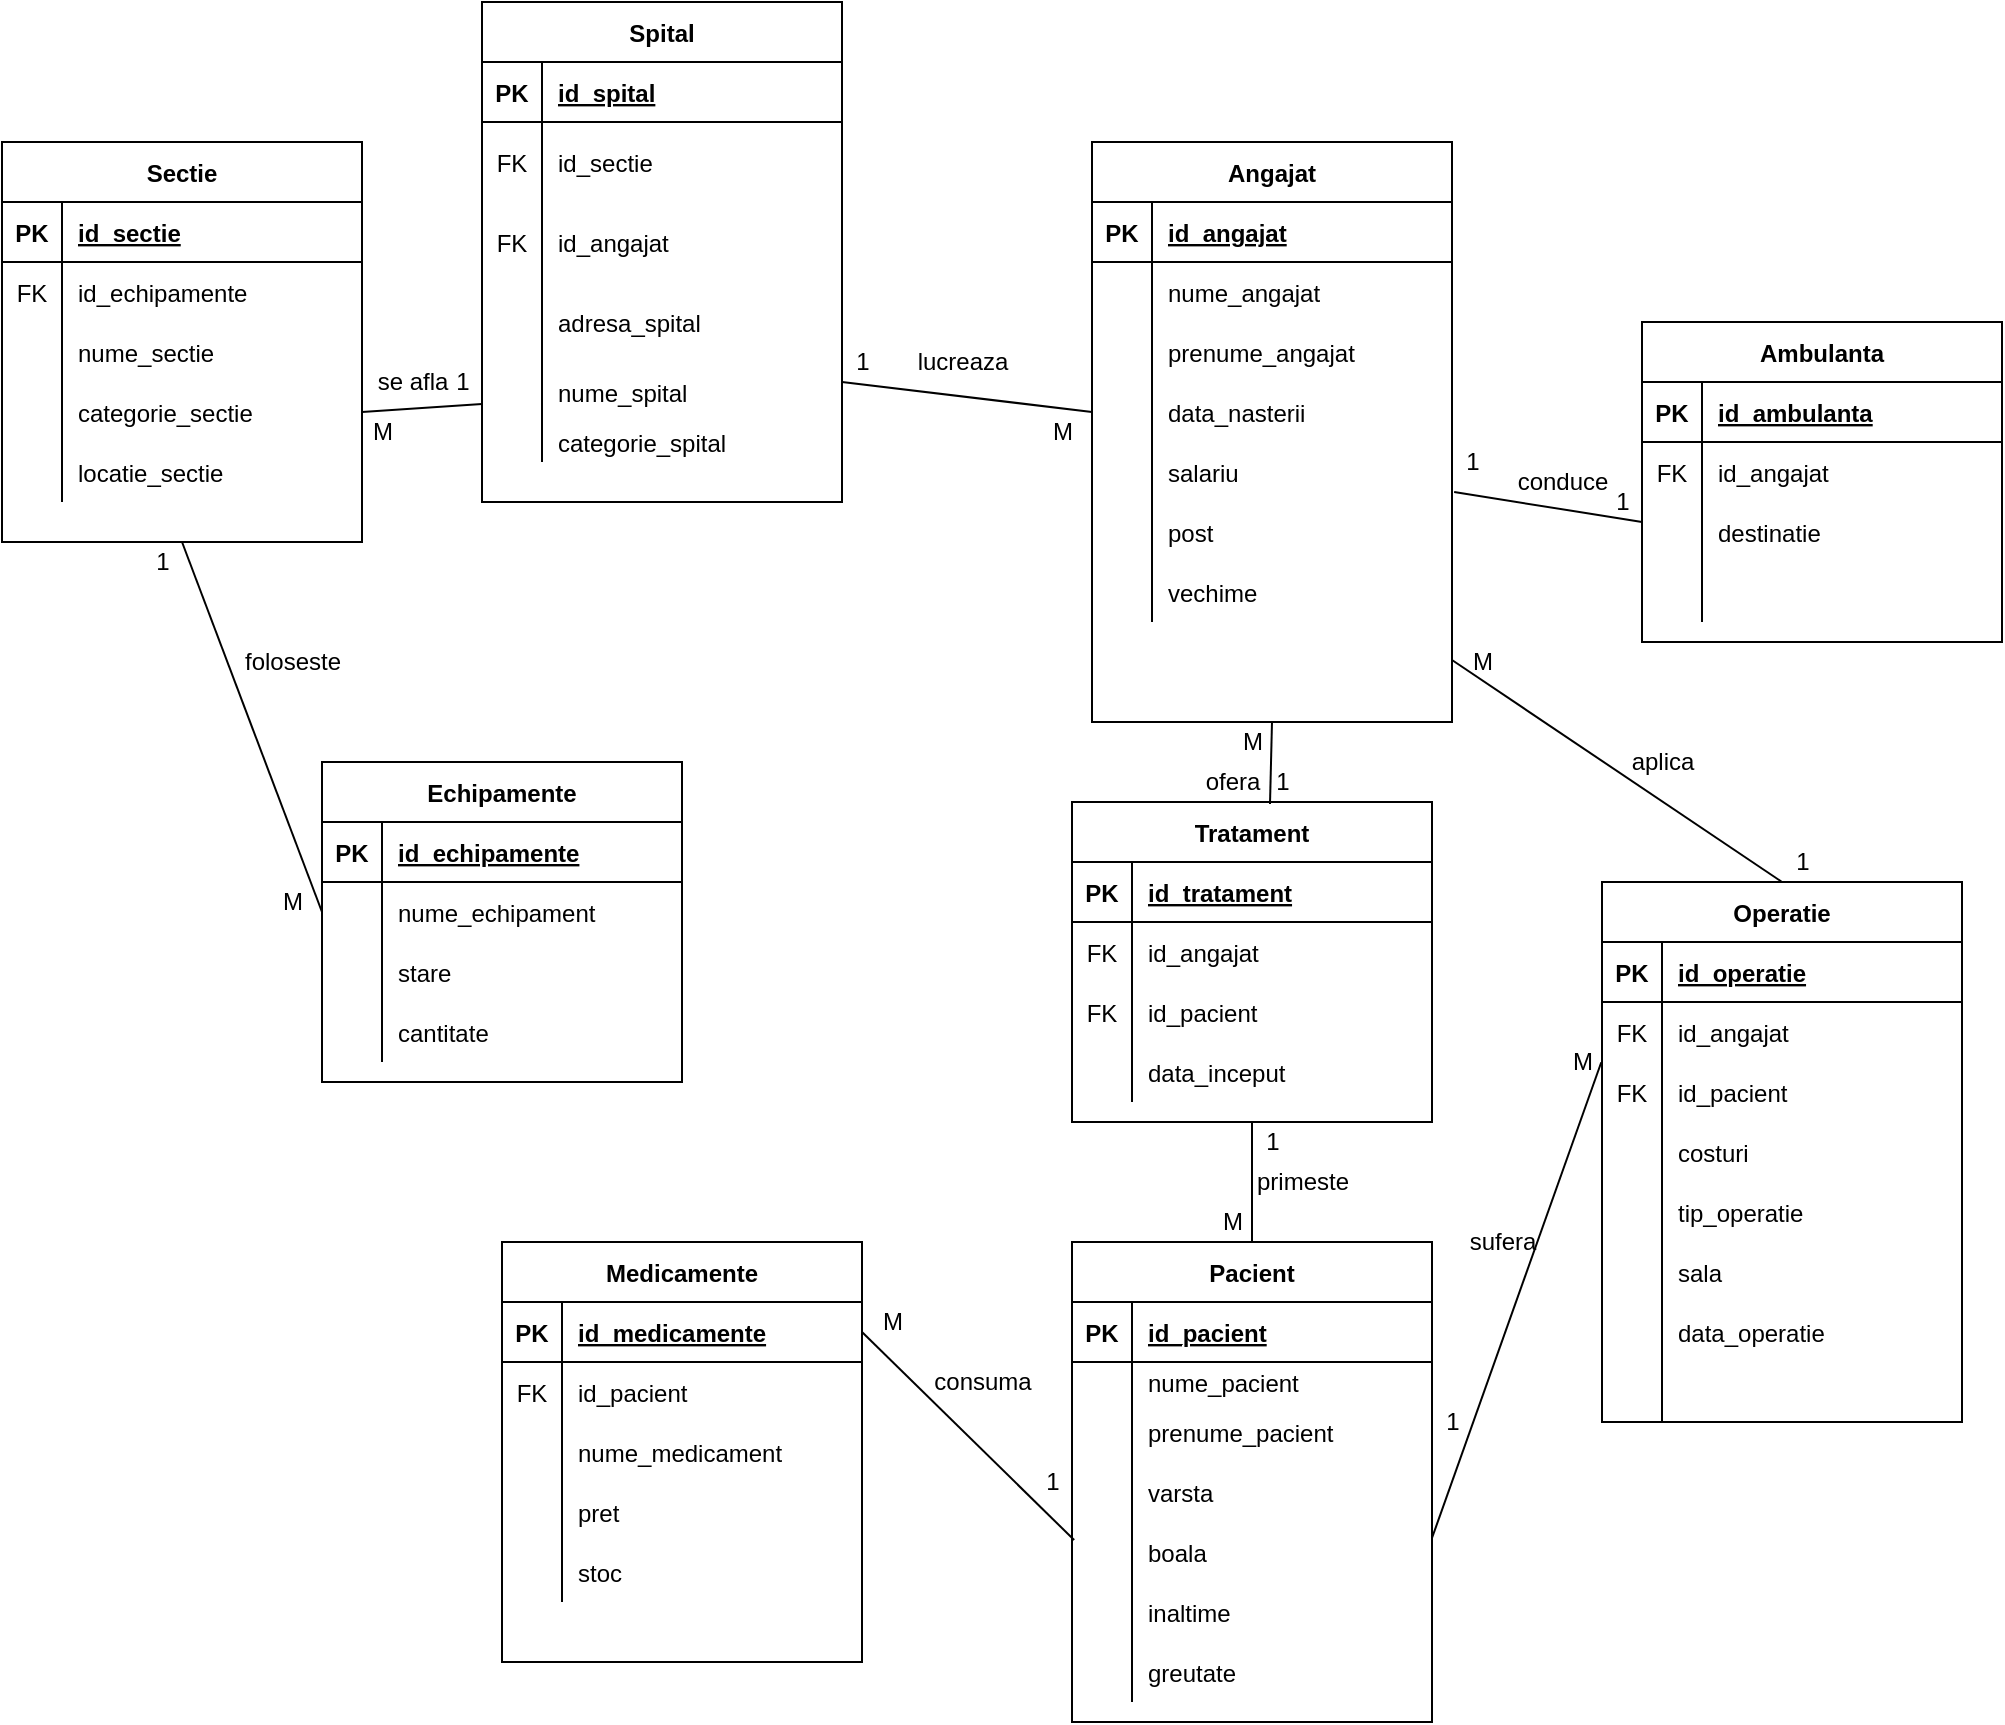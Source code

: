 <mxfile version="14.7.2" type="device"><diagram id="R2lEEEUBdFMjLlhIrx00" name="Page-1"><mxGraphModel dx="942" dy="1715" grid="1" gridSize="10" guides="1" tooltips="1" connect="1" arrows="1" fold="1" page="1" pageScale="1" pageWidth="850" pageHeight="1100" math="0" shadow="0" extFonts="Permanent Marker^https://fonts.googleapis.com/css?family=Permanent+Marker"><root><mxCell id="0"/><mxCell id="1" parent="0"/><mxCell id="nSUg1nFWP2vBrKnxBpVW-1" value="Spital" style="shape=table;startSize=30;container=1;collapsible=1;childLayout=tableLayout;fixedRows=1;rowLines=0;fontStyle=1;align=center;resizeLast=1;" parent="1" vertex="1"><mxGeometry x="330" y="-40" width="180" height="250" as="geometry"/></mxCell><mxCell id="nSUg1nFWP2vBrKnxBpVW-2" value="" style="shape=partialRectangle;collapsible=0;dropTarget=0;pointerEvents=0;fillColor=none;top=0;left=0;bottom=1;right=0;points=[[0,0.5],[1,0.5]];portConstraint=eastwest;" parent="nSUg1nFWP2vBrKnxBpVW-1" vertex="1"><mxGeometry y="30" width="180" height="30" as="geometry"/></mxCell><mxCell id="nSUg1nFWP2vBrKnxBpVW-3" value="PK" style="shape=partialRectangle;connectable=0;fillColor=none;top=0;left=0;bottom=0;right=0;fontStyle=1;overflow=hidden;" parent="nSUg1nFWP2vBrKnxBpVW-2" vertex="1"><mxGeometry width="30" height="30" as="geometry"/></mxCell><mxCell id="nSUg1nFWP2vBrKnxBpVW-4" value="id_spital" style="shape=partialRectangle;connectable=0;fillColor=none;top=0;left=0;bottom=0;right=0;align=left;spacingLeft=6;fontStyle=5;overflow=hidden;" parent="nSUg1nFWP2vBrKnxBpVW-2" vertex="1"><mxGeometry x="30" width="150" height="30" as="geometry"/></mxCell><mxCell id="nSUg1nFWP2vBrKnxBpVW-5" value="" style="shape=partialRectangle;collapsible=0;dropTarget=0;pointerEvents=0;fillColor=none;top=0;left=0;bottom=0;right=0;points=[[0,0.5],[1,0.5]];portConstraint=eastwest;" parent="nSUg1nFWP2vBrKnxBpVW-1" vertex="1"><mxGeometry y="60" width="180" height="40" as="geometry"/></mxCell><mxCell id="nSUg1nFWP2vBrKnxBpVW-6" value="FK" style="shape=partialRectangle;connectable=0;fillColor=none;top=0;left=0;bottom=0;right=0;editable=1;overflow=hidden;" parent="nSUg1nFWP2vBrKnxBpVW-5" vertex="1"><mxGeometry width="30" height="40" as="geometry"/></mxCell><mxCell id="nSUg1nFWP2vBrKnxBpVW-7" value="id_sectie" style="shape=partialRectangle;connectable=0;fillColor=none;top=0;left=0;bottom=0;right=0;align=left;spacingLeft=6;overflow=hidden;" parent="nSUg1nFWP2vBrKnxBpVW-5" vertex="1"><mxGeometry x="30" width="150" height="40" as="geometry"/></mxCell><mxCell id="TEIBk8VK_OyZPt8eCeIy-17" value="" style="shape=partialRectangle;collapsible=0;dropTarget=0;pointerEvents=0;fillColor=none;top=0;left=0;bottom=0;right=0;points=[[0,0.5],[1,0.5]];portConstraint=eastwest;" parent="nSUg1nFWP2vBrKnxBpVW-1" vertex="1"><mxGeometry y="100" width="180" height="40" as="geometry"/></mxCell><mxCell id="TEIBk8VK_OyZPt8eCeIy-18" value="FK" style="shape=partialRectangle;connectable=0;fillColor=none;top=0;left=0;bottom=0;right=0;editable=1;overflow=hidden;" parent="TEIBk8VK_OyZPt8eCeIy-17" vertex="1"><mxGeometry width="30" height="40" as="geometry"/></mxCell><mxCell id="TEIBk8VK_OyZPt8eCeIy-19" value="id_angajat" style="shape=partialRectangle;connectable=0;fillColor=none;top=0;left=0;bottom=0;right=0;align=left;spacingLeft=6;overflow=hidden;" parent="TEIBk8VK_OyZPt8eCeIy-17" vertex="1"><mxGeometry x="30" width="150" height="40" as="geometry"/></mxCell><mxCell id="TEIBk8VK_OyZPt8eCeIy-14" value="" style="shape=partialRectangle;collapsible=0;dropTarget=0;pointerEvents=0;fillColor=none;top=0;left=0;bottom=0;right=0;points=[[0,0.5],[1,0.5]];portConstraint=eastwest;" parent="nSUg1nFWP2vBrKnxBpVW-1" vertex="1"><mxGeometry y="140" width="180" height="40" as="geometry"/></mxCell><mxCell id="TEIBk8VK_OyZPt8eCeIy-15" value="" style="shape=partialRectangle;connectable=0;fillColor=none;top=0;left=0;bottom=0;right=0;editable=1;overflow=hidden;" parent="TEIBk8VK_OyZPt8eCeIy-14" vertex="1"><mxGeometry width="30" height="40" as="geometry"/></mxCell><mxCell id="TEIBk8VK_OyZPt8eCeIy-16" value="adresa_spital" style="shape=partialRectangle;connectable=0;fillColor=none;top=0;left=0;bottom=0;right=0;align=left;spacingLeft=6;overflow=hidden;" parent="TEIBk8VK_OyZPt8eCeIy-14" vertex="1"><mxGeometry x="30" width="150" height="40" as="geometry"/></mxCell><mxCell id="nSUg1nFWP2vBrKnxBpVW-8" value="" style="shape=partialRectangle;collapsible=0;dropTarget=0;pointerEvents=0;fillColor=none;top=0;left=0;bottom=0;right=0;points=[[0,0.5],[1,0.5]];portConstraint=eastwest;" parent="nSUg1nFWP2vBrKnxBpVW-1" vertex="1"><mxGeometry y="180" width="180" height="30" as="geometry"/></mxCell><mxCell id="nSUg1nFWP2vBrKnxBpVW-9" value="" style="shape=partialRectangle;connectable=0;fillColor=none;top=0;left=0;bottom=0;right=0;editable=1;overflow=hidden;" parent="nSUg1nFWP2vBrKnxBpVW-8" vertex="1"><mxGeometry width="30" height="30" as="geometry"/></mxCell><mxCell id="nSUg1nFWP2vBrKnxBpVW-10" value="nume_spital" style="shape=partialRectangle;connectable=0;fillColor=none;top=0;left=0;bottom=0;right=0;align=left;spacingLeft=6;overflow=hidden;" parent="nSUg1nFWP2vBrKnxBpVW-8" vertex="1"><mxGeometry x="30" width="150" height="30" as="geometry"/></mxCell><mxCell id="nSUg1nFWP2vBrKnxBpVW-11" value="" style="shape=partialRectangle;collapsible=0;dropTarget=0;pointerEvents=0;fillColor=none;top=0;left=0;bottom=0;right=0;points=[[0,0.5],[1,0.5]];portConstraint=eastwest;" parent="nSUg1nFWP2vBrKnxBpVW-1" vertex="1"><mxGeometry y="210" width="180" height="20" as="geometry"/></mxCell><mxCell id="nSUg1nFWP2vBrKnxBpVW-12" value="" style="shape=partialRectangle;connectable=0;fillColor=none;top=0;left=0;bottom=0;right=0;editable=1;overflow=hidden;" parent="nSUg1nFWP2vBrKnxBpVW-11" vertex="1"><mxGeometry width="30" height="20" as="geometry"/></mxCell><mxCell id="nSUg1nFWP2vBrKnxBpVW-13" value="categorie_spital" style="shape=partialRectangle;connectable=0;fillColor=none;top=0;left=0;bottom=0;right=0;align=left;spacingLeft=6;overflow=hidden;" parent="nSUg1nFWP2vBrKnxBpVW-11" vertex="1"><mxGeometry x="30" width="150" height="20" as="geometry"/></mxCell><mxCell id="nSUg1nFWP2vBrKnxBpVW-27" value="Angajat" style="shape=table;startSize=30;container=1;collapsible=1;childLayout=tableLayout;fixedRows=1;rowLines=0;fontStyle=1;align=center;resizeLast=1;" parent="1" vertex="1"><mxGeometry x="635" y="30" width="180" height="290" as="geometry"/></mxCell><mxCell id="nSUg1nFWP2vBrKnxBpVW-28" value="" style="shape=partialRectangle;collapsible=0;dropTarget=0;pointerEvents=0;fillColor=none;top=0;left=0;bottom=1;right=0;points=[[0,0.5],[1,0.5]];portConstraint=eastwest;" parent="nSUg1nFWP2vBrKnxBpVW-27" vertex="1"><mxGeometry y="30" width="180" height="30" as="geometry"/></mxCell><mxCell id="nSUg1nFWP2vBrKnxBpVW-29" value="PK" style="shape=partialRectangle;connectable=0;fillColor=none;top=0;left=0;bottom=0;right=0;fontStyle=1;overflow=hidden;" parent="nSUg1nFWP2vBrKnxBpVW-28" vertex="1"><mxGeometry width="30" height="30" as="geometry"/></mxCell><mxCell id="nSUg1nFWP2vBrKnxBpVW-30" value="id_angajat" style="shape=partialRectangle;connectable=0;fillColor=none;top=0;left=0;bottom=0;right=0;align=left;spacingLeft=6;fontStyle=5;overflow=hidden;" parent="nSUg1nFWP2vBrKnxBpVW-28" vertex="1"><mxGeometry x="30" width="150" height="30" as="geometry"/></mxCell><mxCell id="nSUg1nFWP2vBrKnxBpVW-31" value="" style="shape=partialRectangle;collapsible=0;dropTarget=0;pointerEvents=0;fillColor=none;top=0;left=0;bottom=0;right=0;points=[[0,0.5],[1,0.5]];portConstraint=eastwest;" parent="nSUg1nFWP2vBrKnxBpVW-27" vertex="1"><mxGeometry y="60" width="180" height="30" as="geometry"/></mxCell><mxCell id="nSUg1nFWP2vBrKnxBpVW-32" value="" style="shape=partialRectangle;connectable=0;fillColor=none;top=0;left=0;bottom=0;right=0;editable=1;overflow=hidden;" parent="nSUg1nFWP2vBrKnxBpVW-31" vertex="1"><mxGeometry width="30" height="30" as="geometry"/></mxCell><mxCell id="nSUg1nFWP2vBrKnxBpVW-33" value="nume_angajat" style="shape=partialRectangle;connectable=0;fillColor=none;top=0;left=0;bottom=0;right=0;align=left;spacingLeft=6;overflow=hidden;" parent="nSUg1nFWP2vBrKnxBpVW-31" vertex="1"><mxGeometry x="30" width="150" height="30" as="geometry"/></mxCell><mxCell id="nSUg1nFWP2vBrKnxBpVW-34" value="" style="shape=partialRectangle;collapsible=0;dropTarget=0;pointerEvents=0;fillColor=none;top=0;left=0;bottom=0;right=0;points=[[0,0.5],[1,0.5]];portConstraint=eastwest;" parent="nSUg1nFWP2vBrKnxBpVW-27" vertex="1"><mxGeometry y="90" width="180" height="30" as="geometry"/></mxCell><mxCell id="nSUg1nFWP2vBrKnxBpVW-35" value="" style="shape=partialRectangle;connectable=0;fillColor=none;top=0;left=0;bottom=0;right=0;editable=1;overflow=hidden;" parent="nSUg1nFWP2vBrKnxBpVW-34" vertex="1"><mxGeometry width="30" height="30" as="geometry"/></mxCell><mxCell id="nSUg1nFWP2vBrKnxBpVW-36" value="prenume_angajat" style="shape=partialRectangle;connectable=0;fillColor=none;top=0;left=0;bottom=0;right=0;align=left;spacingLeft=6;overflow=hidden;" parent="nSUg1nFWP2vBrKnxBpVW-34" vertex="1"><mxGeometry x="30" width="150" height="30" as="geometry"/></mxCell><mxCell id="nSUg1nFWP2vBrKnxBpVW-37" value="" style="shape=partialRectangle;collapsible=0;dropTarget=0;pointerEvents=0;fillColor=none;top=0;left=0;bottom=0;right=0;points=[[0,0.5],[1,0.5]];portConstraint=eastwest;" parent="nSUg1nFWP2vBrKnxBpVW-27" vertex="1"><mxGeometry y="120" width="180" height="30" as="geometry"/></mxCell><mxCell id="nSUg1nFWP2vBrKnxBpVW-38" value="" style="shape=partialRectangle;connectable=0;fillColor=none;top=0;left=0;bottom=0;right=0;editable=1;overflow=hidden;" parent="nSUg1nFWP2vBrKnxBpVW-37" vertex="1"><mxGeometry width="30" height="30" as="geometry"/></mxCell><mxCell id="nSUg1nFWP2vBrKnxBpVW-39" value="data_nasterii" style="shape=partialRectangle;connectable=0;fillColor=none;top=0;left=0;bottom=0;right=0;align=left;spacingLeft=6;overflow=hidden;" parent="nSUg1nFWP2vBrKnxBpVW-37" vertex="1"><mxGeometry x="30" width="150" height="30" as="geometry"/></mxCell><mxCell id="nSUg1nFWP2vBrKnxBpVW-96" value="" style="shape=partialRectangle;collapsible=0;dropTarget=0;pointerEvents=0;fillColor=none;top=0;left=0;bottom=0;right=0;points=[[0,0.5],[1,0.5]];portConstraint=eastwest;" parent="nSUg1nFWP2vBrKnxBpVW-27" vertex="1"><mxGeometry y="150" width="180" height="30" as="geometry"/></mxCell><mxCell id="nSUg1nFWP2vBrKnxBpVW-97" value="" style="shape=partialRectangle;connectable=0;fillColor=none;top=0;left=0;bottom=0;right=0;editable=1;overflow=hidden;" parent="nSUg1nFWP2vBrKnxBpVW-96" vertex="1"><mxGeometry width="30" height="30" as="geometry"/></mxCell><mxCell id="nSUg1nFWP2vBrKnxBpVW-98" value="salariu" style="shape=partialRectangle;connectable=0;fillColor=none;top=0;left=0;bottom=0;right=0;align=left;spacingLeft=6;overflow=hidden;" parent="nSUg1nFWP2vBrKnxBpVW-96" vertex="1"><mxGeometry x="30" width="150" height="30" as="geometry"/></mxCell><mxCell id="nSUg1nFWP2vBrKnxBpVW-115" value="" style="shape=partialRectangle;collapsible=0;dropTarget=0;pointerEvents=0;fillColor=none;top=0;left=0;bottom=0;right=0;points=[[0,0.5],[1,0.5]];portConstraint=eastwest;" parent="nSUg1nFWP2vBrKnxBpVW-27" vertex="1"><mxGeometry y="180" width="180" height="30" as="geometry"/></mxCell><mxCell id="nSUg1nFWP2vBrKnxBpVW-116" value="" style="shape=partialRectangle;connectable=0;fillColor=none;top=0;left=0;bottom=0;right=0;editable=1;overflow=hidden;" parent="nSUg1nFWP2vBrKnxBpVW-115" vertex="1"><mxGeometry width="30" height="30" as="geometry"/></mxCell><mxCell id="nSUg1nFWP2vBrKnxBpVW-117" value="post" style="shape=partialRectangle;connectable=0;fillColor=none;top=0;left=0;bottom=0;right=0;align=left;spacingLeft=6;overflow=hidden;" parent="nSUg1nFWP2vBrKnxBpVW-115" vertex="1"><mxGeometry x="30" width="150" height="30" as="geometry"/></mxCell><mxCell id="-hgMSXy33TY49PLQUury-1" value="" style="shape=partialRectangle;collapsible=0;dropTarget=0;pointerEvents=0;fillColor=none;top=0;left=0;bottom=0;right=0;points=[[0,0.5],[1,0.5]];portConstraint=eastwest;" parent="nSUg1nFWP2vBrKnxBpVW-27" vertex="1"><mxGeometry y="210" width="180" height="30" as="geometry"/></mxCell><mxCell id="-hgMSXy33TY49PLQUury-2" value="" style="shape=partialRectangle;connectable=0;fillColor=none;top=0;left=0;bottom=0;right=0;editable=1;overflow=hidden;" parent="-hgMSXy33TY49PLQUury-1" vertex="1"><mxGeometry width="30" height="30" as="geometry"/></mxCell><mxCell id="-hgMSXy33TY49PLQUury-3" value="vechime" style="shape=partialRectangle;connectable=0;fillColor=none;top=0;left=0;bottom=0;right=0;align=left;spacingLeft=6;overflow=hidden;" parent="-hgMSXy33TY49PLQUury-1" vertex="1"><mxGeometry x="30" width="150" height="30" as="geometry"/></mxCell><mxCell id="nSUg1nFWP2vBrKnxBpVW-40" value="Pacient" style="shape=table;startSize=30;container=1;collapsible=1;childLayout=tableLayout;fixedRows=1;rowLines=0;fontStyle=1;align=center;resizeLast=1;" parent="1" vertex="1"><mxGeometry x="625" y="580" width="180" height="240" as="geometry"/></mxCell><mxCell id="nSUg1nFWP2vBrKnxBpVW-41" value="" style="shape=partialRectangle;collapsible=0;dropTarget=0;pointerEvents=0;fillColor=none;top=0;left=0;bottom=1;right=0;points=[[0,0.5],[1,0.5]];portConstraint=eastwest;" parent="nSUg1nFWP2vBrKnxBpVW-40" vertex="1"><mxGeometry y="30" width="180" height="30" as="geometry"/></mxCell><mxCell id="nSUg1nFWP2vBrKnxBpVW-42" value="PK" style="shape=partialRectangle;connectable=0;fillColor=none;top=0;left=0;bottom=0;right=0;fontStyle=1;overflow=hidden;" parent="nSUg1nFWP2vBrKnxBpVW-41" vertex="1"><mxGeometry width="30" height="30" as="geometry"/></mxCell><mxCell id="nSUg1nFWP2vBrKnxBpVW-43" value="id_pacient" style="shape=partialRectangle;connectable=0;fillColor=none;top=0;left=0;bottom=0;right=0;align=left;spacingLeft=6;fontStyle=5;overflow=hidden;" parent="nSUg1nFWP2vBrKnxBpVW-41" vertex="1"><mxGeometry x="30" width="150" height="30" as="geometry"/></mxCell><mxCell id="nSUg1nFWP2vBrKnxBpVW-44" value="" style="shape=partialRectangle;collapsible=0;dropTarget=0;pointerEvents=0;fillColor=none;top=0;left=0;bottom=0;right=0;points=[[0,0.5],[1,0.5]];portConstraint=eastwest;" parent="nSUg1nFWP2vBrKnxBpVW-40" vertex="1"><mxGeometry y="60" width="180" height="20" as="geometry"/></mxCell><mxCell id="nSUg1nFWP2vBrKnxBpVW-45" value="" style="shape=partialRectangle;connectable=0;fillColor=none;top=0;left=0;bottom=0;right=0;editable=1;overflow=hidden;" parent="nSUg1nFWP2vBrKnxBpVW-44" vertex="1"><mxGeometry width="30" height="20" as="geometry"/></mxCell><mxCell id="nSUg1nFWP2vBrKnxBpVW-46" value="nume_pacient" style="shape=partialRectangle;connectable=0;fillColor=none;top=0;left=0;bottom=0;right=0;align=left;spacingLeft=6;overflow=hidden;" parent="nSUg1nFWP2vBrKnxBpVW-44" vertex="1"><mxGeometry x="30" width="150" height="20" as="geometry"/></mxCell><mxCell id="nSUg1nFWP2vBrKnxBpVW-47" value="" style="shape=partialRectangle;collapsible=0;dropTarget=0;pointerEvents=0;fillColor=none;top=0;left=0;bottom=0;right=0;points=[[0,0.5],[1,0.5]];portConstraint=eastwest;" parent="nSUg1nFWP2vBrKnxBpVW-40" vertex="1"><mxGeometry y="80" width="180" height="30" as="geometry"/></mxCell><mxCell id="nSUg1nFWP2vBrKnxBpVW-48" value="" style="shape=partialRectangle;connectable=0;fillColor=none;top=0;left=0;bottom=0;right=0;editable=1;overflow=hidden;" parent="nSUg1nFWP2vBrKnxBpVW-47" vertex="1"><mxGeometry width="30" height="30" as="geometry"/></mxCell><mxCell id="nSUg1nFWP2vBrKnxBpVW-49" value="prenume_pacient" style="shape=partialRectangle;connectable=0;fillColor=none;top=0;left=0;bottom=0;right=0;align=left;spacingLeft=6;overflow=hidden;" parent="nSUg1nFWP2vBrKnxBpVW-47" vertex="1"><mxGeometry x="30" width="150" height="30" as="geometry"/></mxCell><mxCell id="nSUg1nFWP2vBrKnxBpVW-50" value="" style="shape=partialRectangle;collapsible=0;dropTarget=0;pointerEvents=0;fillColor=none;top=0;left=0;bottom=0;right=0;points=[[0,0.5],[1,0.5]];portConstraint=eastwest;" parent="nSUg1nFWP2vBrKnxBpVW-40" vertex="1"><mxGeometry y="110" width="180" height="30" as="geometry"/></mxCell><mxCell id="nSUg1nFWP2vBrKnxBpVW-51" value="" style="shape=partialRectangle;connectable=0;fillColor=none;top=0;left=0;bottom=0;right=0;editable=1;overflow=hidden;" parent="nSUg1nFWP2vBrKnxBpVW-50" vertex="1"><mxGeometry width="30" height="30" as="geometry"/></mxCell><mxCell id="nSUg1nFWP2vBrKnxBpVW-52" value="varsta" style="shape=partialRectangle;connectable=0;fillColor=none;top=0;left=0;bottom=0;right=0;align=left;spacingLeft=6;overflow=hidden;" parent="nSUg1nFWP2vBrKnxBpVW-50" vertex="1"><mxGeometry x="30" width="150" height="30" as="geometry"/></mxCell><mxCell id="nSUg1nFWP2vBrKnxBpVW-99" value="" style="shape=partialRectangle;collapsible=0;dropTarget=0;pointerEvents=0;fillColor=none;top=0;left=0;bottom=0;right=0;points=[[0,0.5],[1,0.5]];portConstraint=eastwest;" parent="nSUg1nFWP2vBrKnxBpVW-40" vertex="1"><mxGeometry y="140" width="180" height="30" as="geometry"/></mxCell><mxCell id="nSUg1nFWP2vBrKnxBpVW-100" value="" style="shape=partialRectangle;connectable=0;fillColor=none;top=0;left=0;bottom=0;right=0;editable=1;overflow=hidden;" parent="nSUg1nFWP2vBrKnxBpVW-99" vertex="1"><mxGeometry width="30" height="30" as="geometry"/></mxCell><mxCell id="nSUg1nFWP2vBrKnxBpVW-101" value="boala" style="shape=partialRectangle;connectable=0;fillColor=none;top=0;left=0;bottom=0;right=0;align=left;spacingLeft=6;overflow=hidden;" parent="nSUg1nFWP2vBrKnxBpVW-99" vertex="1"><mxGeometry x="30" width="150" height="30" as="geometry"/></mxCell><mxCell id="nSUg1nFWP2vBrKnxBpVW-118" value="" style="shape=partialRectangle;collapsible=0;dropTarget=0;pointerEvents=0;fillColor=none;top=0;left=0;bottom=0;right=0;points=[[0,0.5],[1,0.5]];portConstraint=eastwest;" parent="nSUg1nFWP2vBrKnxBpVW-40" vertex="1"><mxGeometry y="170" width="180" height="30" as="geometry"/></mxCell><mxCell id="nSUg1nFWP2vBrKnxBpVW-119" value="" style="shape=partialRectangle;connectable=0;fillColor=none;top=0;left=0;bottom=0;right=0;editable=1;overflow=hidden;" parent="nSUg1nFWP2vBrKnxBpVW-118" vertex="1"><mxGeometry width="30" height="30" as="geometry"/></mxCell><mxCell id="nSUg1nFWP2vBrKnxBpVW-120" value="inaltime" style="shape=partialRectangle;connectable=0;fillColor=none;top=0;left=0;bottom=0;right=0;align=left;spacingLeft=6;overflow=hidden;" parent="nSUg1nFWP2vBrKnxBpVW-118" vertex="1"><mxGeometry x="30" width="150" height="30" as="geometry"/></mxCell><mxCell id="nSUg1nFWP2vBrKnxBpVW-121" value="" style="shape=partialRectangle;collapsible=0;dropTarget=0;pointerEvents=0;fillColor=none;top=0;left=0;bottom=0;right=0;points=[[0,0.5],[1,0.5]];portConstraint=eastwest;" parent="nSUg1nFWP2vBrKnxBpVW-40" vertex="1"><mxGeometry y="200" width="180" height="30" as="geometry"/></mxCell><mxCell id="nSUg1nFWP2vBrKnxBpVW-122" value="" style="shape=partialRectangle;connectable=0;fillColor=none;top=0;left=0;bottom=0;right=0;editable=1;overflow=hidden;" parent="nSUg1nFWP2vBrKnxBpVW-121" vertex="1"><mxGeometry width="30" height="30" as="geometry"/></mxCell><mxCell id="nSUg1nFWP2vBrKnxBpVW-123" value="greutate" style="shape=partialRectangle;connectable=0;fillColor=none;top=0;left=0;bottom=0;right=0;align=left;spacingLeft=6;overflow=hidden;" parent="nSUg1nFWP2vBrKnxBpVW-121" vertex="1"><mxGeometry x="30" width="150" height="30" as="geometry"/></mxCell><mxCell id="nSUg1nFWP2vBrKnxBpVW-79" value="Sectie" style="shape=table;startSize=30;container=1;collapsible=1;childLayout=tableLayout;fixedRows=1;rowLines=0;fontStyle=1;align=center;resizeLast=1;" parent="1" vertex="1"><mxGeometry x="90" y="30" width="180" height="200" as="geometry"/></mxCell><mxCell id="nSUg1nFWP2vBrKnxBpVW-80" value="" style="shape=partialRectangle;collapsible=0;dropTarget=0;pointerEvents=0;fillColor=none;top=0;left=0;bottom=1;right=0;points=[[0,0.5],[1,0.5]];portConstraint=eastwest;" parent="nSUg1nFWP2vBrKnxBpVW-79" vertex="1"><mxGeometry y="30" width="180" height="30" as="geometry"/></mxCell><mxCell id="nSUg1nFWP2vBrKnxBpVW-81" value="PK" style="shape=partialRectangle;connectable=0;fillColor=none;top=0;left=0;bottom=0;right=0;fontStyle=1;overflow=hidden;" parent="nSUg1nFWP2vBrKnxBpVW-80" vertex="1"><mxGeometry width="30" height="30" as="geometry"/></mxCell><mxCell id="nSUg1nFWP2vBrKnxBpVW-82" value="id_sectie" style="shape=partialRectangle;connectable=0;fillColor=none;top=0;left=0;bottom=0;right=0;align=left;spacingLeft=6;fontStyle=5;overflow=hidden;" parent="nSUg1nFWP2vBrKnxBpVW-80" vertex="1"><mxGeometry x="30" width="150" height="30" as="geometry"/></mxCell><mxCell id="nSUg1nFWP2vBrKnxBpVW-83" value="" style="shape=partialRectangle;collapsible=0;dropTarget=0;pointerEvents=0;fillColor=none;top=0;left=0;bottom=0;right=0;points=[[0,0.5],[1,0.5]];portConstraint=eastwest;" parent="nSUg1nFWP2vBrKnxBpVW-79" vertex="1"><mxGeometry y="60" width="180" height="30" as="geometry"/></mxCell><mxCell id="nSUg1nFWP2vBrKnxBpVW-84" value="FK" style="shape=partialRectangle;connectable=0;fillColor=none;top=0;left=0;bottom=0;right=0;editable=1;overflow=hidden;" parent="nSUg1nFWP2vBrKnxBpVW-83" vertex="1"><mxGeometry width="30" height="30" as="geometry"/></mxCell><mxCell id="nSUg1nFWP2vBrKnxBpVW-85" value="id_echipamente" style="shape=partialRectangle;connectable=0;fillColor=none;top=0;left=0;bottom=0;right=0;align=left;spacingLeft=6;overflow=hidden;" parent="nSUg1nFWP2vBrKnxBpVW-83" vertex="1"><mxGeometry x="30" width="150" height="30" as="geometry"/></mxCell><mxCell id="TEIBk8VK_OyZPt8eCeIy-28" value="" style="shape=partialRectangle;collapsible=0;dropTarget=0;pointerEvents=0;fillColor=none;top=0;left=0;bottom=0;right=0;points=[[0,0.5],[1,0.5]];portConstraint=eastwest;" parent="nSUg1nFWP2vBrKnxBpVW-79" vertex="1"><mxGeometry y="90" width="180" height="30" as="geometry"/></mxCell><mxCell id="TEIBk8VK_OyZPt8eCeIy-29" value="" style="shape=partialRectangle;connectable=0;fillColor=none;top=0;left=0;bottom=0;right=0;editable=1;overflow=hidden;" parent="TEIBk8VK_OyZPt8eCeIy-28" vertex="1"><mxGeometry width="30" height="30" as="geometry"/></mxCell><mxCell id="TEIBk8VK_OyZPt8eCeIy-30" value="nume_sectie" style="shape=partialRectangle;connectable=0;fillColor=none;top=0;left=0;bottom=0;right=0;align=left;spacingLeft=6;overflow=hidden;" parent="TEIBk8VK_OyZPt8eCeIy-28" vertex="1"><mxGeometry x="30" width="150" height="30" as="geometry"/></mxCell><mxCell id="nSUg1nFWP2vBrKnxBpVW-86" value="" style="shape=partialRectangle;collapsible=0;dropTarget=0;pointerEvents=0;fillColor=none;top=0;left=0;bottom=0;right=0;points=[[0,0.5],[1,0.5]];portConstraint=eastwest;" parent="nSUg1nFWP2vBrKnxBpVW-79" vertex="1"><mxGeometry y="120" width="180" height="30" as="geometry"/></mxCell><mxCell id="nSUg1nFWP2vBrKnxBpVW-87" value="" style="shape=partialRectangle;connectable=0;fillColor=none;top=0;left=0;bottom=0;right=0;editable=1;overflow=hidden;" parent="nSUg1nFWP2vBrKnxBpVW-86" vertex="1"><mxGeometry width="30" height="30" as="geometry"/></mxCell><mxCell id="nSUg1nFWP2vBrKnxBpVW-88" value="categorie_sectie" style="shape=partialRectangle;connectable=0;fillColor=none;top=0;left=0;bottom=0;right=0;align=left;spacingLeft=6;overflow=hidden;" parent="nSUg1nFWP2vBrKnxBpVW-86" vertex="1"><mxGeometry x="30" width="150" height="30" as="geometry"/></mxCell><mxCell id="nSUg1nFWP2vBrKnxBpVW-89" value="" style="shape=partialRectangle;collapsible=0;dropTarget=0;pointerEvents=0;fillColor=none;top=0;left=0;bottom=0;right=0;points=[[0,0.5],[1,0.5]];portConstraint=eastwest;" parent="nSUg1nFWP2vBrKnxBpVW-79" vertex="1"><mxGeometry y="150" width="180" height="30" as="geometry"/></mxCell><mxCell id="nSUg1nFWP2vBrKnxBpVW-90" value="" style="shape=partialRectangle;connectable=0;fillColor=none;top=0;left=0;bottom=0;right=0;editable=1;overflow=hidden;" parent="nSUg1nFWP2vBrKnxBpVW-89" vertex="1"><mxGeometry width="30" height="30" as="geometry"/></mxCell><mxCell id="nSUg1nFWP2vBrKnxBpVW-91" value="locatie_sectie" style="shape=partialRectangle;connectable=0;fillColor=none;top=0;left=0;bottom=0;right=0;align=left;spacingLeft=6;overflow=hidden;" parent="nSUg1nFWP2vBrKnxBpVW-89" vertex="1"><mxGeometry x="30" width="150" height="30" as="geometry"/></mxCell><mxCell id="nSUg1nFWP2vBrKnxBpVW-102" value="Medicamente" style="shape=table;startSize=30;container=1;collapsible=1;childLayout=tableLayout;fixedRows=1;rowLines=0;fontStyle=1;align=center;resizeLast=1;" parent="1" vertex="1"><mxGeometry x="340" y="580" width="180" height="210" as="geometry"/></mxCell><mxCell id="nSUg1nFWP2vBrKnxBpVW-103" value="" style="shape=partialRectangle;collapsible=0;dropTarget=0;pointerEvents=0;fillColor=none;top=0;left=0;bottom=1;right=0;points=[[0,0.5],[1,0.5]];portConstraint=eastwest;" parent="nSUg1nFWP2vBrKnxBpVW-102" vertex="1"><mxGeometry y="30" width="180" height="30" as="geometry"/></mxCell><mxCell id="nSUg1nFWP2vBrKnxBpVW-104" value="PK" style="shape=partialRectangle;connectable=0;fillColor=none;top=0;left=0;bottom=0;right=0;fontStyle=1;overflow=hidden;" parent="nSUg1nFWP2vBrKnxBpVW-103" vertex="1"><mxGeometry width="30" height="30" as="geometry"/></mxCell><mxCell id="nSUg1nFWP2vBrKnxBpVW-105" value="id_medicamente" style="shape=partialRectangle;connectable=0;fillColor=none;top=0;left=0;bottom=0;right=0;align=left;spacingLeft=6;fontStyle=5;overflow=hidden;" parent="nSUg1nFWP2vBrKnxBpVW-103" vertex="1"><mxGeometry x="30" width="150" height="30" as="geometry"/></mxCell><mxCell id="nSUg1nFWP2vBrKnxBpVW-106" value="" style="shape=partialRectangle;collapsible=0;dropTarget=0;pointerEvents=0;fillColor=none;top=0;left=0;bottom=0;right=0;points=[[0,0.5],[1,0.5]];portConstraint=eastwest;" parent="nSUg1nFWP2vBrKnxBpVW-102" vertex="1"><mxGeometry y="60" width="180" height="30" as="geometry"/></mxCell><mxCell id="nSUg1nFWP2vBrKnxBpVW-107" value="FK" style="shape=partialRectangle;connectable=0;fillColor=none;top=0;left=0;bottom=0;right=0;editable=1;overflow=hidden;" parent="nSUg1nFWP2vBrKnxBpVW-106" vertex="1"><mxGeometry width="30" height="30" as="geometry"/></mxCell><mxCell id="nSUg1nFWP2vBrKnxBpVW-108" value="id_pacient" style="shape=partialRectangle;connectable=0;fillColor=none;top=0;left=0;bottom=0;right=0;align=left;spacingLeft=6;overflow=hidden;" parent="nSUg1nFWP2vBrKnxBpVW-106" vertex="1"><mxGeometry x="30" width="150" height="30" as="geometry"/></mxCell><mxCell id="nSUg1nFWP2vBrKnxBpVW-109" value="" style="shape=partialRectangle;collapsible=0;dropTarget=0;pointerEvents=0;fillColor=none;top=0;left=0;bottom=0;right=0;points=[[0,0.5],[1,0.5]];portConstraint=eastwest;" parent="nSUg1nFWP2vBrKnxBpVW-102" vertex="1"><mxGeometry y="90" width="180" height="30" as="geometry"/></mxCell><mxCell id="nSUg1nFWP2vBrKnxBpVW-110" value="" style="shape=partialRectangle;connectable=0;fillColor=none;top=0;left=0;bottom=0;right=0;editable=1;overflow=hidden;" parent="nSUg1nFWP2vBrKnxBpVW-109" vertex="1"><mxGeometry width="30" height="30" as="geometry"/></mxCell><mxCell id="nSUg1nFWP2vBrKnxBpVW-111" value="nume_medicament" style="shape=partialRectangle;connectable=0;fillColor=none;top=0;left=0;bottom=0;right=0;align=left;spacingLeft=6;overflow=hidden;" parent="nSUg1nFWP2vBrKnxBpVW-109" vertex="1"><mxGeometry x="30" width="150" height="30" as="geometry"/></mxCell><mxCell id="nSUg1nFWP2vBrKnxBpVW-112" value="" style="shape=partialRectangle;collapsible=0;dropTarget=0;pointerEvents=0;fillColor=none;top=0;left=0;bottom=0;right=0;points=[[0,0.5],[1,0.5]];portConstraint=eastwest;" parent="nSUg1nFWP2vBrKnxBpVW-102" vertex="1"><mxGeometry y="120" width="180" height="30" as="geometry"/></mxCell><mxCell id="nSUg1nFWP2vBrKnxBpVW-113" value="" style="shape=partialRectangle;connectable=0;fillColor=none;top=0;left=0;bottom=0;right=0;editable=1;overflow=hidden;" parent="nSUg1nFWP2vBrKnxBpVW-112" vertex="1"><mxGeometry width="30" height="30" as="geometry"/></mxCell><mxCell id="nSUg1nFWP2vBrKnxBpVW-114" value="pret" style="shape=partialRectangle;connectable=0;fillColor=none;top=0;left=0;bottom=0;right=0;align=left;spacingLeft=6;overflow=hidden;" parent="nSUg1nFWP2vBrKnxBpVW-112" vertex="1"><mxGeometry x="30" width="150" height="30" as="geometry"/></mxCell><mxCell id="TEIBk8VK_OyZPt8eCeIy-23" value="" style="shape=partialRectangle;collapsible=0;dropTarget=0;pointerEvents=0;fillColor=none;top=0;left=0;bottom=0;right=0;points=[[0,0.5],[1,0.5]];portConstraint=eastwest;" parent="nSUg1nFWP2vBrKnxBpVW-102" vertex="1"><mxGeometry y="150" width="180" height="30" as="geometry"/></mxCell><mxCell id="TEIBk8VK_OyZPt8eCeIy-24" value="" style="shape=partialRectangle;connectable=0;fillColor=none;top=0;left=0;bottom=0;right=0;editable=1;overflow=hidden;" parent="TEIBk8VK_OyZPt8eCeIy-23" vertex="1"><mxGeometry width="30" height="30" as="geometry"/></mxCell><mxCell id="TEIBk8VK_OyZPt8eCeIy-25" value="stoc" style="shape=partialRectangle;connectable=0;fillColor=none;top=0;left=0;bottom=0;right=0;align=left;spacingLeft=6;overflow=hidden;" parent="TEIBk8VK_OyZPt8eCeIy-23" vertex="1"><mxGeometry x="30" width="150" height="30" as="geometry"/></mxCell><mxCell id="nSUg1nFWP2vBrKnxBpVW-124" value="Echipamente" style="shape=table;startSize=30;container=1;collapsible=1;childLayout=tableLayout;fixedRows=1;rowLines=0;fontStyle=1;align=center;resizeLast=1;" parent="1" vertex="1"><mxGeometry x="250" y="340" width="180" height="160" as="geometry"/></mxCell><mxCell id="nSUg1nFWP2vBrKnxBpVW-125" value="" style="shape=partialRectangle;collapsible=0;dropTarget=0;pointerEvents=0;fillColor=none;top=0;left=0;bottom=1;right=0;points=[[0,0.5],[1,0.5]];portConstraint=eastwest;" parent="nSUg1nFWP2vBrKnxBpVW-124" vertex="1"><mxGeometry y="30" width="180" height="30" as="geometry"/></mxCell><mxCell id="nSUg1nFWP2vBrKnxBpVW-126" value="PK" style="shape=partialRectangle;connectable=0;fillColor=none;top=0;left=0;bottom=0;right=0;fontStyle=1;overflow=hidden;" parent="nSUg1nFWP2vBrKnxBpVW-125" vertex="1"><mxGeometry width="30" height="30" as="geometry"/></mxCell><mxCell id="nSUg1nFWP2vBrKnxBpVW-127" value="id_echipamente" style="shape=partialRectangle;connectable=0;fillColor=none;top=0;left=0;bottom=0;right=0;align=left;spacingLeft=6;fontStyle=5;overflow=hidden;" parent="nSUg1nFWP2vBrKnxBpVW-125" vertex="1"><mxGeometry x="30" width="150" height="30" as="geometry"/></mxCell><mxCell id="nSUg1nFWP2vBrKnxBpVW-128" value="" style="shape=partialRectangle;collapsible=0;dropTarget=0;pointerEvents=0;fillColor=none;top=0;left=0;bottom=0;right=0;points=[[0,0.5],[1,0.5]];portConstraint=eastwest;" parent="nSUg1nFWP2vBrKnxBpVW-124" vertex="1"><mxGeometry y="60" width="180" height="30" as="geometry"/></mxCell><mxCell id="nSUg1nFWP2vBrKnxBpVW-129" value="" style="shape=partialRectangle;connectable=0;fillColor=none;top=0;left=0;bottom=0;right=0;editable=1;overflow=hidden;" parent="nSUg1nFWP2vBrKnxBpVW-128" vertex="1"><mxGeometry width="30" height="30" as="geometry"/></mxCell><mxCell id="nSUg1nFWP2vBrKnxBpVW-130" value="nume_echipament" style="shape=partialRectangle;connectable=0;fillColor=none;top=0;left=0;bottom=0;right=0;align=left;spacingLeft=6;overflow=hidden;" parent="nSUg1nFWP2vBrKnxBpVW-128" vertex="1"><mxGeometry x="30" width="150" height="30" as="geometry"/></mxCell><mxCell id="nSUg1nFWP2vBrKnxBpVW-131" value="" style="shape=partialRectangle;collapsible=0;dropTarget=0;pointerEvents=0;fillColor=none;top=0;left=0;bottom=0;right=0;points=[[0,0.5],[1,0.5]];portConstraint=eastwest;" parent="nSUg1nFWP2vBrKnxBpVW-124" vertex="1"><mxGeometry y="90" width="180" height="30" as="geometry"/></mxCell><mxCell id="nSUg1nFWP2vBrKnxBpVW-132" value="" style="shape=partialRectangle;connectable=0;fillColor=none;top=0;left=0;bottom=0;right=0;editable=1;overflow=hidden;" parent="nSUg1nFWP2vBrKnxBpVW-131" vertex="1"><mxGeometry width="30" height="30" as="geometry"/></mxCell><mxCell id="nSUg1nFWP2vBrKnxBpVW-133" value="stare" style="shape=partialRectangle;connectable=0;fillColor=none;top=0;left=0;bottom=0;right=0;align=left;spacingLeft=6;overflow=hidden;" parent="nSUg1nFWP2vBrKnxBpVW-131" vertex="1"><mxGeometry x="30" width="150" height="30" as="geometry"/></mxCell><mxCell id="nSUg1nFWP2vBrKnxBpVW-134" value="" style="shape=partialRectangle;collapsible=0;dropTarget=0;pointerEvents=0;fillColor=none;top=0;left=0;bottom=0;right=0;points=[[0,0.5],[1,0.5]];portConstraint=eastwest;" parent="nSUg1nFWP2vBrKnxBpVW-124" vertex="1"><mxGeometry y="120" width="180" height="30" as="geometry"/></mxCell><mxCell id="nSUg1nFWP2vBrKnxBpVW-135" value="" style="shape=partialRectangle;connectable=0;fillColor=none;top=0;left=0;bottom=0;right=0;editable=1;overflow=hidden;" parent="nSUg1nFWP2vBrKnxBpVW-134" vertex="1"><mxGeometry width="30" height="30" as="geometry"/></mxCell><mxCell id="nSUg1nFWP2vBrKnxBpVW-136" value="cantitate" style="shape=partialRectangle;connectable=0;fillColor=none;top=0;left=0;bottom=0;right=0;align=left;spacingLeft=6;overflow=hidden;" parent="nSUg1nFWP2vBrKnxBpVW-134" vertex="1"><mxGeometry x="30" width="150" height="30" as="geometry"/></mxCell><mxCell id="nSUg1nFWP2vBrKnxBpVW-137" value="Operatie" style="shape=table;startSize=30;container=1;collapsible=1;childLayout=tableLayout;fixedRows=1;rowLines=0;fontStyle=1;align=center;resizeLast=1;" parent="1" vertex="1"><mxGeometry x="890" y="400" width="180" height="270" as="geometry"/></mxCell><mxCell id="nSUg1nFWP2vBrKnxBpVW-138" value="" style="shape=partialRectangle;collapsible=0;dropTarget=0;pointerEvents=0;fillColor=none;top=0;left=0;bottom=1;right=0;points=[[0,0.5],[1,0.5]];portConstraint=eastwest;" parent="nSUg1nFWP2vBrKnxBpVW-137" vertex="1"><mxGeometry y="30" width="180" height="30" as="geometry"/></mxCell><mxCell id="nSUg1nFWP2vBrKnxBpVW-139" value="PK" style="shape=partialRectangle;connectable=0;fillColor=none;top=0;left=0;bottom=0;right=0;fontStyle=1;overflow=hidden;" parent="nSUg1nFWP2vBrKnxBpVW-138" vertex="1"><mxGeometry width="30" height="30" as="geometry"/></mxCell><mxCell id="nSUg1nFWP2vBrKnxBpVW-140" value="id_operatie" style="shape=partialRectangle;connectable=0;fillColor=none;top=0;left=0;bottom=0;right=0;align=left;spacingLeft=6;fontStyle=5;overflow=hidden;" parent="nSUg1nFWP2vBrKnxBpVW-138" vertex="1"><mxGeometry x="30" width="150" height="30" as="geometry"/></mxCell><mxCell id="nSUg1nFWP2vBrKnxBpVW-141" value="" style="shape=partialRectangle;collapsible=0;dropTarget=0;pointerEvents=0;fillColor=none;top=0;left=0;bottom=0;right=0;points=[[0,0.5],[1,0.5]];portConstraint=eastwest;" parent="nSUg1nFWP2vBrKnxBpVW-137" vertex="1"><mxGeometry y="60" width="180" height="30" as="geometry"/></mxCell><mxCell id="nSUg1nFWP2vBrKnxBpVW-142" value="FK" style="shape=partialRectangle;connectable=0;fillColor=none;top=0;left=0;bottom=0;right=0;editable=1;overflow=hidden;" parent="nSUg1nFWP2vBrKnxBpVW-141" vertex="1"><mxGeometry width="30" height="30" as="geometry"/></mxCell><mxCell id="nSUg1nFWP2vBrKnxBpVW-143" value="id_angajat" style="shape=partialRectangle;connectable=0;fillColor=none;top=0;left=0;bottom=0;right=0;align=left;spacingLeft=6;overflow=hidden;" parent="nSUg1nFWP2vBrKnxBpVW-141" vertex="1"><mxGeometry x="30" width="150" height="30" as="geometry"/></mxCell><mxCell id="nSUg1nFWP2vBrKnxBpVW-144" value="" style="shape=partialRectangle;collapsible=0;dropTarget=0;pointerEvents=0;fillColor=none;top=0;left=0;bottom=0;right=0;points=[[0,0.5],[1,0.5]];portConstraint=eastwest;" parent="nSUg1nFWP2vBrKnxBpVW-137" vertex="1"><mxGeometry y="90" width="180" height="30" as="geometry"/></mxCell><mxCell id="nSUg1nFWP2vBrKnxBpVW-145" value="FK" style="shape=partialRectangle;connectable=0;fillColor=none;top=0;left=0;bottom=0;right=0;editable=1;overflow=hidden;" parent="nSUg1nFWP2vBrKnxBpVW-144" vertex="1"><mxGeometry width="30" height="30" as="geometry"/></mxCell><mxCell id="nSUg1nFWP2vBrKnxBpVW-146" value="id_pacient" style="shape=partialRectangle;connectable=0;fillColor=none;top=0;left=0;bottom=0;right=0;align=left;spacingLeft=6;overflow=hidden;" parent="nSUg1nFWP2vBrKnxBpVW-144" vertex="1"><mxGeometry x="30" width="150" height="30" as="geometry"/></mxCell><mxCell id="TEIBk8VK_OyZPt8eCeIy-4" value="" style="shape=partialRectangle;collapsible=0;dropTarget=0;pointerEvents=0;fillColor=none;top=0;left=0;bottom=0;right=0;points=[[0,0.5],[1,0.5]];portConstraint=eastwest;" parent="nSUg1nFWP2vBrKnxBpVW-137" vertex="1"><mxGeometry y="120" width="180" height="30" as="geometry"/></mxCell><mxCell id="TEIBk8VK_OyZPt8eCeIy-5" value="" style="shape=partialRectangle;connectable=0;fillColor=none;top=0;left=0;bottom=0;right=0;editable=1;overflow=hidden;" parent="TEIBk8VK_OyZPt8eCeIy-4" vertex="1"><mxGeometry width="30" height="30" as="geometry"/></mxCell><mxCell id="TEIBk8VK_OyZPt8eCeIy-6" value="costuri" style="shape=partialRectangle;connectable=0;fillColor=none;top=0;left=0;bottom=0;right=0;align=left;spacingLeft=6;overflow=hidden;" parent="TEIBk8VK_OyZPt8eCeIy-4" vertex="1"><mxGeometry x="30" width="150" height="30" as="geometry"/></mxCell><mxCell id="jOd0Wym7gSJ0vVXp-t9x-1" value="" style="shape=partialRectangle;collapsible=0;dropTarget=0;pointerEvents=0;fillColor=none;top=0;left=0;bottom=0;right=0;points=[[0,0.5],[1,0.5]];portConstraint=eastwest;" parent="nSUg1nFWP2vBrKnxBpVW-137" vertex="1"><mxGeometry y="150" width="180" height="30" as="geometry"/></mxCell><mxCell id="jOd0Wym7gSJ0vVXp-t9x-2" value="" style="shape=partialRectangle;connectable=0;fillColor=none;top=0;left=0;bottom=0;right=0;editable=1;overflow=hidden;" parent="jOd0Wym7gSJ0vVXp-t9x-1" vertex="1"><mxGeometry width="30" height="30" as="geometry"/></mxCell><mxCell id="jOd0Wym7gSJ0vVXp-t9x-3" value="tip_operatie" style="shape=partialRectangle;connectable=0;fillColor=none;top=0;left=0;bottom=0;right=0;align=left;spacingLeft=6;overflow=hidden;" parent="jOd0Wym7gSJ0vVXp-t9x-1" vertex="1"><mxGeometry x="30" width="150" height="30" as="geometry"/></mxCell><mxCell id="nSUg1nFWP2vBrKnxBpVW-147" value="" style="shape=partialRectangle;collapsible=0;dropTarget=0;pointerEvents=0;fillColor=none;top=0;left=0;bottom=0;right=0;points=[[0,0.5],[1,0.5]];portConstraint=eastwest;" parent="nSUg1nFWP2vBrKnxBpVW-137" vertex="1"><mxGeometry y="180" width="180" height="30" as="geometry"/></mxCell><mxCell id="nSUg1nFWP2vBrKnxBpVW-148" value="" style="shape=partialRectangle;connectable=0;fillColor=none;top=0;left=0;bottom=0;right=0;editable=1;overflow=hidden;" parent="nSUg1nFWP2vBrKnxBpVW-147" vertex="1"><mxGeometry width="30" height="30" as="geometry"/></mxCell><mxCell id="nSUg1nFWP2vBrKnxBpVW-149" value="sala" style="shape=partialRectangle;connectable=0;fillColor=none;top=0;left=0;bottom=0;right=0;align=left;spacingLeft=6;overflow=hidden;" parent="nSUg1nFWP2vBrKnxBpVW-147" vertex="1"><mxGeometry x="30" width="150" height="30" as="geometry"/></mxCell><mxCell id="MbdZ6fEnZjhpf-AX0ei6-24" value="" style="shape=partialRectangle;collapsible=0;dropTarget=0;pointerEvents=0;fillColor=none;top=0;left=0;bottom=0;right=0;points=[[0,0.5],[1,0.5]];portConstraint=eastwest;" parent="nSUg1nFWP2vBrKnxBpVW-137" vertex="1"><mxGeometry y="210" width="180" height="30" as="geometry"/></mxCell><mxCell id="MbdZ6fEnZjhpf-AX0ei6-25" value="" style="shape=partialRectangle;connectable=0;fillColor=none;top=0;left=0;bottom=0;right=0;editable=1;overflow=hidden;" parent="MbdZ6fEnZjhpf-AX0ei6-24" vertex="1"><mxGeometry width="30" height="30" as="geometry"/></mxCell><mxCell id="MbdZ6fEnZjhpf-AX0ei6-26" value="data_operatie" style="shape=partialRectangle;connectable=0;fillColor=none;top=0;left=0;bottom=0;right=0;align=left;spacingLeft=6;overflow=hidden;" parent="MbdZ6fEnZjhpf-AX0ei6-24" vertex="1"><mxGeometry x="30" width="150" height="30" as="geometry"/></mxCell><mxCell id="TEIBk8VK_OyZPt8eCeIy-1" value="" style="shape=partialRectangle;collapsible=0;dropTarget=0;pointerEvents=0;fillColor=none;top=0;left=0;bottom=0;right=0;points=[[0,0.5],[1,0.5]];portConstraint=eastwest;" parent="nSUg1nFWP2vBrKnxBpVW-137" vertex="1"><mxGeometry y="240" width="180" height="30" as="geometry"/></mxCell><mxCell id="TEIBk8VK_OyZPt8eCeIy-2" value="" style="shape=partialRectangle;connectable=0;fillColor=none;top=0;left=0;bottom=0;right=0;editable=1;overflow=hidden;" parent="TEIBk8VK_OyZPt8eCeIy-1" vertex="1"><mxGeometry width="30" height="30" as="geometry"/></mxCell><mxCell id="TEIBk8VK_OyZPt8eCeIy-3" value="" style="shape=partialRectangle;connectable=0;fillColor=none;top=0;left=0;bottom=0;right=0;align=left;spacingLeft=6;overflow=hidden;" parent="TEIBk8VK_OyZPt8eCeIy-1" vertex="1"><mxGeometry x="30" width="150" height="30" as="geometry"/></mxCell><mxCell id="nSUg1nFWP2vBrKnxBpVW-150" value="Ambulanta" style="shape=table;startSize=30;container=1;collapsible=1;childLayout=tableLayout;fixedRows=1;rowLines=0;fontStyle=1;align=center;resizeLast=1;" parent="1" vertex="1"><mxGeometry x="910" y="120" width="180" height="160" as="geometry"/></mxCell><mxCell id="nSUg1nFWP2vBrKnxBpVW-151" value="" style="shape=partialRectangle;collapsible=0;dropTarget=0;pointerEvents=0;fillColor=none;top=0;left=0;bottom=1;right=0;points=[[0,0.5],[1,0.5]];portConstraint=eastwest;" parent="nSUg1nFWP2vBrKnxBpVW-150" vertex="1"><mxGeometry y="30" width="180" height="30" as="geometry"/></mxCell><mxCell id="nSUg1nFWP2vBrKnxBpVW-152" value="PK" style="shape=partialRectangle;connectable=0;fillColor=none;top=0;left=0;bottom=0;right=0;fontStyle=1;overflow=hidden;" parent="nSUg1nFWP2vBrKnxBpVW-151" vertex="1"><mxGeometry width="30" height="30" as="geometry"/></mxCell><mxCell id="nSUg1nFWP2vBrKnxBpVW-153" value="id_ambulanta" style="shape=partialRectangle;connectable=0;fillColor=none;top=0;left=0;bottom=0;right=0;align=left;spacingLeft=6;fontStyle=5;overflow=hidden;" parent="nSUg1nFWP2vBrKnxBpVW-151" vertex="1"><mxGeometry x="30" width="150" height="30" as="geometry"/></mxCell><mxCell id="nSUg1nFWP2vBrKnxBpVW-154" value="" style="shape=partialRectangle;collapsible=0;dropTarget=0;pointerEvents=0;fillColor=none;top=0;left=0;bottom=0;right=0;points=[[0,0.5],[1,0.5]];portConstraint=eastwest;" parent="nSUg1nFWP2vBrKnxBpVW-150" vertex="1"><mxGeometry y="60" width="180" height="30" as="geometry"/></mxCell><mxCell id="nSUg1nFWP2vBrKnxBpVW-155" value="FK" style="shape=partialRectangle;connectable=0;fillColor=none;top=0;left=0;bottom=0;right=0;editable=1;overflow=hidden;" parent="nSUg1nFWP2vBrKnxBpVW-154" vertex="1"><mxGeometry width="30" height="30" as="geometry"/></mxCell><mxCell id="nSUg1nFWP2vBrKnxBpVW-156" value="id_angajat" style="shape=partialRectangle;connectable=0;fillColor=none;top=0;left=0;bottom=0;right=0;align=left;spacingLeft=6;overflow=hidden;" parent="nSUg1nFWP2vBrKnxBpVW-154" vertex="1"><mxGeometry x="30" width="150" height="30" as="geometry"/></mxCell><mxCell id="nSUg1nFWP2vBrKnxBpVW-157" value="" style="shape=partialRectangle;collapsible=0;dropTarget=0;pointerEvents=0;fillColor=none;top=0;left=0;bottom=0;right=0;points=[[0,0.5],[1,0.5]];portConstraint=eastwest;" parent="nSUg1nFWP2vBrKnxBpVW-150" vertex="1"><mxGeometry y="90" width="180" height="30" as="geometry"/></mxCell><mxCell id="nSUg1nFWP2vBrKnxBpVW-158" value="" style="shape=partialRectangle;connectable=0;fillColor=none;top=0;left=0;bottom=0;right=0;editable=1;overflow=hidden;" parent="nSUg1nFWP2vBrKnxBpVW-157" vertex="1"><mxGeometry width="30" height="30" as="geometry"/></mxCell><mxCell id="nSUg1nFWP2vBrKnxBpVW-159" value="destinatie" style="shape=partialRectangle;connectable=0;fillColor=none;top=0;left=0;bottom=0;right=0;align=left;spacingLeft=6;overflow=hidden;" parent="nSUg1nFWP2vBrKnxBpVW-157" vertex="1"><mxGeometry x="30" width="150" height="30" as="geometry"/></mxCell><mxCell id="nSUg1nFWP2vBrKnxBpVW-160" value="" style="shape=partialRectangle;collapsible=0;dropTarget=0;pointerEvents=0;fillColor=none;top=0;left=0;bottom=0;right=0;points=[[0,0.5],[1,0.5]];portConstraint=eastwest;" parent="nSUg1nFWP2vBrKnxBpVW-150" vertex="1"><mxGeometry y="120" width="180" height="30" as="geometry"/></mxCell><mxCell id="nSUg1nFWP2vBrKnxBpVW-161" value="" style="shape=partialRectangle;connectable=0;fillColor=none;top=0;left=0;bottom=0;right=0;editable=1;overflow=hidden;" parent="nSUg1nFWP2vBrKnxBpVW-160" vertex="1"><mxGeometry width="30" height="30" as="geometry"/></mxCell><mxCell id="nSUg1nFWP2vBrKnxBpVW-162" value="" style="shape=partialRectangle;connectable=0;fillColor=none;top=0;left=0;bottom=0;right=0;align=left;spacingLeft=6;overflow=hidden;" parent="nSUg1nFWP2vBrKnxBpVW-160" vertex="1"><mxGeometry x="30" width="150" height="30" as="geometry"/></mxCell><mxCell id="jOd0Wym7gSJ0vVXp-t9x-4" value="" style="endArrow=none;html=1;rounded=0;entryX=0;entryY=0.5;entryDx=0;entryDy=0;endFill=0;" parent="1" target="nSUg1nFWP2vBrKnxBpVW-37" edge="1"><mxGeometry relative="1" as="geometry"><mxPoint x="510" y="150" as="sourcePoint"/><mxPoint x="620" y="150" as="targetPoint"/></mxGeometry></mxCell><mxCell id="jOd0Wym7gSJ0vVXp-t9x-7" value="" style="endArrow=none;html=1;rounded=0;exitX=1;exitY=0.5;exitDx=0;exitDy=0;startArrow=none;startFill=0;endFill=0;entryX=0.006;entryY=0.3;entryDx=0;entryDy=0;entryPerimeter=0;" parent="1" source="nSUg1nFWP2vBrKnxBpVW-103" target="nSUg1nFWP2vBrKnxBpVW-99" edge="1"><mxGeometry relative="1" as="geometry"><mxPoint x="450" y="520" as="sourcePoint"/><mxPoint x="610" y="520" as="targetPoint"/></mxGeometry></mxCell><mxCell id="jOd0Wym7gSJ0vVXp-t9x-13" value="" style="endArrow=none;html=1;rounded=0;exitX=1.006;exitY=0.833;exitDx=0;exitDy=0;exitPerimeter=0;startArrow=none;startFill=0;endFill=0;" parent="1" source="nSUg1nFWP2vBrKnxBpVW-96" edge="1"><mxGeometry relative="1" as="geometry"><mxPoint x="820" y="190" as="sourcePoint"/><mxPoint x="910" y="220" as="targetPoint"/></mxGeometry></mxCell><mxCell id="jOd0Wym7gSJ0vVXp-t9x-16" value="" style="endArrow=none;html=1;rounded=0;exitX=0.5;exitY=1;exitDx=0;exitDy=0;entryX=0;entryY=0.5;entryDx=0;entryDy=0;endFill=0;" parent="1" source="nSUg1nFWP2vBrKnxBpVW-79" target="nSUg1nFWP2vBrKnxBpVW-128" edge="1"><mxGeometry relative="1" as="geometry"><mxPoint x="70" y="349.41" as="sourcePoint"/><mxPoint x="230" y="349.41" as="targetPoint"/></mxGeometry></mxCell><mxCell id="jOd0Wym7gSJ0vVXp-t9x-19" value="" style="endArrow=none;html=1;rounded=0;startArrow=none;startFill=0;exitX=1;exitY=0.5;exitDx=0;exitDy=0;" parent="1" source="nSUg1nFWP2vBrKnxBpVW-86" target="nSUg1nFWP2vBrKnxBpVW-8" edge="1"><mxGeometry relative="1" as="geometry"><mxPoint x="260" y="168.82" as="sourcePoint"/><mxPoint x="320" y="169" as="targetPoint"/></mxGeometry></mxCell><mxCell id="jOd0Wym7gSJ0vVXp-t9x-22" value="" style="endArrow=none;html=1;rounded=0;entryX=-0.002;entryY=0.004;entryDx=0;entryDy=0;entryPerimeter=0;endFill=0;exitX=1;exitY=0.267;exitDx=0;exitDy=0;exitPerimeter=0;" parent="1" source="nSUg1nFWP2vBrKnxBpVW-99" target="nSUg1nFWP2vBrKnxBpVW-144" edge="1"><mxGeometry relative="1" as="geometry"><mxPoint x="790" y="460" as="sourcePoint"/><mxPoint x="950" y="460" as="targetPoint"/></mxGeometry></mxCell><mxCell id="jOd0Wym7gSJ0vVXp-t9x-23" value="" style="endArrow=none;html=1;rounded=0;entryX=0.5;entryY=0;entryDx=0;entryDy=0;exitX=0;exitY=0.95;exitDx=0;exitDy=0;exitPerimeter=0;startArrow=none;startFill=0;endFill=0;" parent="1" target="nSUg1nFWP2vBrKnxBpVW-137" edge="1"><mxGeometry relative="1" as="geometry"><mxPoint x="815" y="289" as="sourcePoint"/><mxPoint x="1030" y="360" as="targetPoint"/></mxGeometry></mxCell><mxCell id="msvIS9kFCN2dBcpQ62fL-1" value="1" style="text;html=1;align=center;verticalAlign=middle;resizable=0;points=[];autosize=1;strokeColor=none;" parent="1" vertex="1"><mxGeometry x="310" y="140" width="20" height="20" as="geometry"/></mxCell><mxCell id="msvIS9kFCN2dBcpQ62fL-5" value="1" style="text;html=1;align=center;verticalAlign=middle;resizable=0;points=[];autosize=1;strokeColor=none;" parent="1" vertex="1"><mxGeometry x="510" y="130" width="20" height="20" as="geometry"/></mxCell><mxCell id="msvIS9kFCN2dBcpQ62fL-7" value="1" style="text;html=1;align=center;verticalAlign=middle;resizable=0;points=[];autosize=1;strokeColor=none;" parent="1" vertex="1"><mxGeometry x="160" y="230" width="20" height="20" as="geometry"/></mxCell><mxCell id="msvIS9kFCN2dBcpQ62fL-9" value="1" style="text;html=1;align=center;verticalAlign=middle;resizable=0;points=[];autosize=1;strokeColor=none;" parent="1" vertex="1"><mxGeometry x="815" y="180" width="20" height="20" as="geometry"/></mxCell><mxCell id="msvIS9kFCN2dBcpQ62fL-10" value="1" style="text;html=1;align=center;verticalAlign=middle;resizable=0;points=[];autosize=1;strokeColor=none;" parent="1" vertex="1"><mxGeometry x="890" y="200" width="20" height="20" as="geometry"/></mxCell><mxCell id="msvIS9kFCN2dBcpQ62fL-14" value="1" style="text;html=1;align=center;verticalAlign=middle;resizable=0;points=[];autosize=1;strokeColor=none;" parent="1" vertex="1"><mxGeometry x="605" y="690" width="20" height="20" as="geometry"/></mxCell><mxCell id="msvIS9kFCN2dBcpQ62fL-16" value="aplica" style="text;html=1;align=center;verticalAlign=middle;resizable=0;points=[];autosize=1;strokeColor=none;" parent="1" vertex="1"><mxGeometry x="895" y="330" width="50" height="20" as="geometry"/></mxCell><mxCell id="msvIS9kFCN2dBcpQ62fL-17" value="conduce" style="text;html=1;align=center;verticalAlign=middle;resizable=0;points=[];autosize=1;strokeColor=none;" parent="1" vertex="1"><mxGeometry x="840" y="190" width="60" height="20" as="geometry"/></mxCell><mxCell id="msvIS9kFCN2dBcpQ62fL-18" value="lucreaza" style="text;html=1;align=center;verticalAlign=middle;resizable=0;points=[];autosize=1;strokeColor=none;" parent="1" vertex="1"><mxGeometry x="540" y="130" width="60" height="20" as="geometry"/></mxCell><mxCell id="msvIS9kFCN2dBcpQ62fL-19" value="se afla" style="text;html=1;align=center;verticalAlign=middle;resizable=0;points=[];autosize=1;strokeColor=none;" parent="1" vertex="1"><mxGeometry x="270" y="140" width="50" height="20" as="geometry"/></mxCell><mxCell id="msvIS9kFCN2dBcpQ62fL-20" value="foloseste" style="text;html=1;align=center;verticalAlign=middle;resizable=0;points=[];autosize=1;strokeColor=none;" parent="1" vertex="1"><mxGeometry x="205" y="280" width="60" height="20" as="geometry"/></mxCell><mxCell id="msvIS9kFCN2dBcpQ62fL-21" value="consuma" style="text;html=1;align=center;verticalAlign=middle;resizable=0;points=[];autosize=1;strokeColor=none;" parent="1" vertex="1"><mxGeometry x="550" y="640" width="60" height="20" as="geometry"/></mxCell><mxCell id="msvIS9kFCN2dBcpQ62fL-22" value="sufera" style="text;html=1;align=center;verticalAlign=middle;resizable=0;points=[];autosize=1;strokeColor=none;" parent="1" vertex="1"><mxGeometry x="815" y="570" width="50" height="20" as="geometry"/></mxCell><mxCell id="msvIS9kFCN2dBcpQ62fL-24" value="1" style="text;html=1;align=center;verticalAlign=middle;resizable=0;points=[];autosize=1;strokeColor=none;" parent="1" vertex="1"><mxGeometry x="805" y="660" width="20" height="20" as="geometry"/></mxCell><mxCell id="msvIS9kFCN2dBcpQ62fL-27" value="1" style="text;html=1;align=center;verticalAlign=middle;resizable=0;points=[];autosize=1;strokeColor=none;" parent="1" vertex="1"><mxGeometry x="980" y="380" width="20" height="20" as="geometry"/></mxCell><mxCell id="MbdZ6fEnZjhpf-AX0ei6-1" value="Tratament" style="shape=table;startSize=30;container=1;collapsible=1;childLayout=tableLayout;fixedRows=1;rowLines=0;fontStyle=1;align=center;resizeLast=1;" parent="1" vertex="1"><mxGeometry x="625" y="360" width="180" height="160" as="geometry"/></mxCell><mxCell id="MbdZ6fEnZjhpf-AX0ei6-2" value="" style="shape=partialRectangle;collapsible=0;dropTarget=0;pointerEvents=0;fillColor=none;top=0;left=0;bottom=1;right=0;points=[[0,0.5],[1,0.5]];portConstraint=eastwest;" parent="MbdZ6fEnZjhpf-AX0ei6-1" vertex="1"><mxGeometry y="30" width="180" height="30" as="geometry"/></mxCell><mxCell id="MbdZ6fEnZjhpf-AX0ei6-3" value="PK" style="shape=partialRectangle;connectable=0;fillColor=none;top=0;left=0;bottom=0;right=0;fontStyle=1;overflow=hidden;" parent="MbdZ6fEnZjhpf-AX0ei6-2" vertex="1"><mxGeometry width="30" height="30" as="geometry"/></mxCell><mxCell id="MbdZ6fEnZjhpf-AX0ei6-4" value="id_tratament" style="shape=partialRectangle;connectable=0;fillColor=none;top=0;left=0;bottom=0;right=0;align=left;spacingLeft=6;fontStyle=5;overflow=hidden;" parent="MbdZ6fEnZjhpf-AX0ei6-2" vertex="1"><mxGeometry x="30" width="150" height="30" as="geometry"/></mxCell><mxCell id="MbdZ6fEnZjhpf-AX0ei6-5" value="" style="shape=partialRectangle;collapsible=0;dropTarget=0;pointerEvents=0;fillColor=none;top=0;left=0;bottom=0;right=0;points=[[0,0.5],[1,0.5]];portConstraint=eastwest;" parent="MbdZ6fEnZjhpf-AX0ei6-1" vertex="1"><mxGeometry y="60" width="180" height="30" as="geometry"/></mxCell><mxCell id="MbdZ6fEnZjhpf-AX0ei6-6" value="FK" style="shape=partialRectangle;connectable=0;fillColor=none;top=0;left=0;bottom=0;right=0;editable=1;overflow=hidden;" parent="MbdZ6fEnZjhpf-AX0ei6-5" vertex="1"><mxGeometry width="30" height="30" as="geometry"/></mxCell><mxCell id="MbdZ6fEnZjhpf-AX0ei6-7" value="id_angajat" style="shape=partialRectangle;connectable=0;fillColor=none;top=0;left=0;bottom=0;right=0;align=left;spacingLeft=6;overflow=hidden;" parent="MbdZ6fEnZjhpf-AX0ei6-5" vertex="1"><mxGeometry x="30" width="150" height="30" as="geometry"/></mxCell><mxCell id="MbdZ6fEnZjhpf-AX0ei6-8" value="" style="shape=partialRectangle;collapsible=0;dropTarget=0;pointerEvents=0;fillColor=none;top=0;left=0;bottom=0;right=0;points=[[0,0.5],[1,0.5]];portConstraint=eastwest;" parent="MbdZ6fEnZjhpf-AX0ei6-1" vertex="1"><mxGeometry y="90" width="180" height="30" as="geometry"/></mxCell><mxCell id="MbdZ6fEnZjhpf-AX0ei6-9" value="FK" style="shape=partialRectangle;connectable=0;fillColor=none;top=0;left=0;bottom=0;right=0;editable=1;overflow=hidden;" parent="MbdZ6fEnZjhpf-AX0ei6-8" vertex="1"><mxGeometry width="30" height="30" as="geometry"/></mxCell><mxCell id="MbdZ6fEnZjhpf-AX0ei6-10" value="id_pacient" style="shape=partialRectangle;connectable=0;fillColor=none;top=0;left=0;bottom=0;right=0;align=left;spacingLeft=6;overflow=hidden;" parent="MbdZ6fEnZjhpf-AX0ei6-8" vertex="1"><mxGeometry x="30" width="150" height="30" as="geometry"/></mxCell><mxCell id="MbdZ6fEnZjhpf-AX0ei6-11" value="" style="shape=partialRectangle;collapsible=0;dropTarget=0;pointerEvents=0;fillColor=none;top=0;left=0;bottom=0;right=0;points=[[0,0.5],[1,0.5]];portConstraint=eastwest;" parent="MbdZ6fEnZjhpf-AX0ei6-1" vertex="1"><mxGeometry y="120" width="180" height="30" as="geometry"/></mxCell><mxCell id="MbdZ6fEnZjhpf-AX0ei6-12" value="" style="shape=partialRectangle;connectable=0;fillColor=none;top=0;left=0;bottom=0;right=0;editable=1;overflow=hidden;" parent="MbdZ6fEnZjhpf-AX0ei6-11" vertex="1"><mxGeometry width="30" height="30" as="geometry"/></mxCell><mxCell id="MbdZ6fEnZjhpf-AX0ei6-13" value="data_inceput" style="shape=partialRectangle;connectable=0;fillColor=none;top=0;left=0;bottom=0;right=0;align=left;spacingLeft=6;overflow=hidden;" parent="MbdZ6fEnZjhpf-AX0ei6-11" vertex="1"><mxGeometry x="30" width="150" height="30" as="geometry"/></mxCell><mxCell id="MbdZ6fEnZjhpf-AX0ei6-14" value="" style="endArrow=none;html=1;rounded=0;entryX=0.55;entryY=0.006;entryDx=0;entryDy=0;exitX=0.5;exitY=1;exitDx=0;exitDy=0;startArrow=none;startFill=0;endFill=0;entryPerimeter=0;" parent="1" source="nSUg1nFWP2vBrKnxBpVW-27" target="MbdZ6fEnZjhpf-AX0ei6-1" edge="1"><mxGeometry relative="1" as="geometry"><mxPoint x="380" y="260" as="sourcePoint"/><mxPoint x="545" y="371" as="targetPoint"/></mxGeometry></mxCell><mxCell id="MbdZ6fEnZjhpf-AX0ei6-15" value="" style="endArrow=none;html=1;rounded=0;entryX=0.5;entryY=0;entryDx=0;entryDy=0;startArrow=none;startFill=0;endFill=0;exitX=0.5;exitY=1;exitDx=0;exitDy=0;" parent="1" source="MbdZ6fEnZjhpf-AX0ei6-1" target="nSUg1nFWP2vBrKnxBpVW-40" edge="1"><mxGeometry relative="1" as="geometry"><mxPoint x="715" y="530" as="sourcePoint"/><mxPoint x="714.5" y="570" as="targetPoint"/></mxGeometry></mxCell><mxCell id="MbdZ6fEnZjhpf-AX0ei6-16" value="1" style="text;html=1;align=center;verticalAlign=middle;resizable=0;points=[];autosize=1;strokeColor=none;" parent="1" vertex="1"><mxGeometry x="720" y="340" width="20" height="20" as="geometry"/></mxCell><mxCell id="MbdZ6fEnZjhpf-AX0ei6-19" value="1" style="text;html=1;align=center;verticalAlign=middle;resizable=0;points=[];autosize=1;strokeColor=none;" parent="1" vertex="1"><mxGeometry x="715" y="520" width="20" height="20" as="geometry"/></mxCell><mxCell id="MbdZ6fEnZjhpf-AX0ei6-21" value="ofera" style="text;html=1;align=center;verticalAlign=middle;resizable=0;points=[];autosize=1;strokeColor=none;" parent="1" vertex="1"><mxGeometry x="685" y="340" width="40" height="20" as="geometry"/></mxCell><mxCell id="MbdZ6fEnZjhpf-AX0ei6-22" value="primeste" style="text;html=1;align=center;verticalAlign=middle;resizable=0;points=[];autosize=1;strokeColor=none;" parent="1" vertex="1"><mxGeometry x="710" y="540" width="60" height="20" as="geometry"/></mxCell><mxCell id="Q081ghhvhSF3IlK7tq19-1" value="M" style="text;html=1;align=center;verticalAlign=middle;resizable=0;points=[];autosize=1;strokeColor=none;" vertex="1" parent="1"><mxGeometry x="265" y="165" width="30" height="20" as="geometry"/></mxCell><mxCell id="Q081ghhvhSF3IlK7tq19-2" value="M" style="text;html=1;align=center;verticalAlign=middle;resizable=0;points=[];autosize=1;strokeColor=none;" vertex="1" parent="1"><mxGeometry x="220" y="400" width="30" height="20" as="geometry"/></mxCell><mxCell id="Q081ghhvhSF3IlK7tq19-3" value="M" style="text;html=1;align=center;verticalAlign=middle;resizable=0;points=[];autosize=1;strokeColor=none;" vertex="1" parent="1"><mxGeometry x="605" y="165" width="30" height="20" as="geometry"/></mxCell><mxCell id="Q081ghhvhSF3IlK7tq19-4" value="M" style="text;html=1;align=center;verticalAlign=middle;resizable=0;points=[];autosize=1;strokeColor=none;" vertex="1" parent="1"><mxGeometry x="815" y="280" width="30" height="20" as="geometry"/></mxCell><mxCell id="Q081ghhvhSF3IlK7tq19-5" value="M" style="text;html=1;align=center;verticalAlign=middle;resizable=0;points=[];autosize=1;strokeColor=none;" vertex="1" parent="1"><mxGeometry x="865" y="480" width="30" height="20" as="geometry"/></mxCell><mxCell id="Q081ghhvhSF3IlK7tq19-6" value="M" style="text;html=1;align=center;verticalAlign=middle;resizable=0;points=[];autosize=1;strokeColor=none;" vertex="1" parent="1"><mxGeometry x="520" y="610" width="30" height="20" as="geometry"/></mxCell><mxCell id="Q081ghhvhSF3IlK7tq19-7" value="M" style="text;html=1;align=center;verticalAlign=middle;resizable=0;points=[];autosize=1;strokeColor=none;" vertex="1" parent="1"><mxGeometry x="690" y="560" width="30" height="20" as="geometry"/></mxCell><mxCell id="Q081ghhvhSF3IlK7tq19-8" value="M" style="text;html=1;align=center;verticalAlign=middle;resizable=0;points=[];autosize=1;strokeColor=none;" vertex="1" parent="1"><mxGeometry x="700" y="320" width="30" height="20" as="geometry"/></mxCell></root></mxGraphModel></diagram></mxfile>